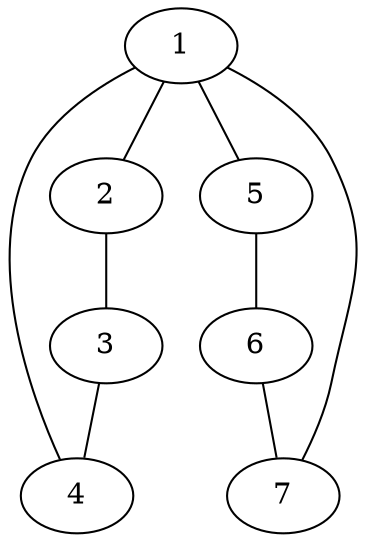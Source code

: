 graph grafo4 {
    1 -- 2
    2 -- 3
    3 -- 4
    4 -- 1
    1 -- 5
    5 -- 6
    6 -- 7
    7 -- 1
}